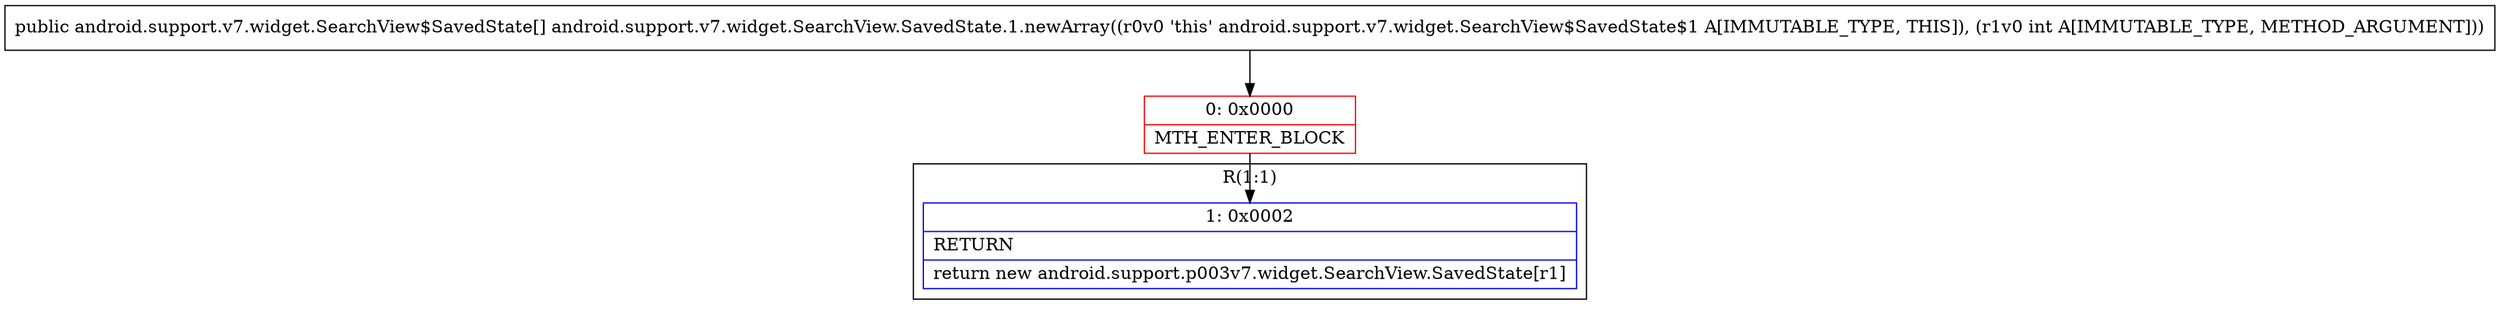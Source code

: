 digraph "CFG forandroid.support.v7.widget.SearchView.SavedState.1.newArray(I)[Landroid\/support\/v7\/widget\/SearchView$SavedState;" {
subgraph cluster_Region_1436276654 {
label = "R(1:1)";
node [shape=record,color=blue];
Node_1 [shape=record,label="{1\:\ 0x0002|RETURN\l|return new android.support.p003v7.widget.SearchView.SavedState[r1]\l}"];
}
Node_0 [shape=record,color=red,label="{0\:\ 0x0000|MTH_ENTER_BLOCK\l}"];
MethodNode[shape=record,label="{public android.support.v7.widget.SearchView$SavedState[] android.support.v7.widget.SearchView.SavedState.1.newArray((r0v0 'this' android.support.v7.widget.SearchView$SavedState$1 A[IMMUTABLE_TYPE, THIS]), (r1v0 int A[IMMUTABLE_TYPE, METHOD_ARGUMENT])) }"];
MethodNode -> Node_0;
Node_0 -> Node_1;
}


